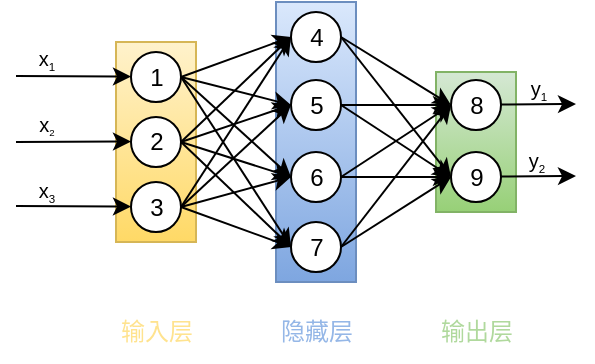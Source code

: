 <mxfile version="26.0.5">
  <diagram name="第 1 页" id="HcRTTimAbUEUHV0r35dK">
    <mxGraphModel dx="444" dy="293" grid="1" gridSize="10" guides="1" tooltips="1" connect="1" arrows="1" fold="1" page="1" pageScale="1" pageWidth="827" pageHeight="1169" math="0" shadow="0">
      <root>
        <mxCell id="0" />
        <mxCell id="1" parent="0" />
        <mxCell id="nZi-JbzOEyZhrvatA6-u-1" value="" style="rounded=0;whiteSpace=wrap;html=1;fillColor=#fff2cc;strokeColor=#d6b656;gradientColor=#ffd966;" vertex="1" parent="1">
          <mxGeometry x="120" y="40" width="40" height="100" as="geometry" />
        </mxCell>
        <mxCell id="nZi-JbzOEyZhrvatA6-u-2" value="" style="rounded=0;whiteSpace=wrap;html=1;fillColor=#dae8fc;strokeColor=#6c8ebf;gradientColor=#7ea6e0;fontColor=light-dark(#93b5e6, #ededed);" vertex="1" parent="1">
          <mxGeometry x="200" y="20" width="40" height="140" as="geometry" />
        </mxCell>
        <mxCell id="nZi-JbzOEyZhrvatA6-u-3" value="" style="rounded=0;whiteSpace=wrap;html=1;fillColor=#d5e8d4;gradientColor=#97d077;strokeColor=#82b366;" vertex="1" parent="1">
          <mxGeometry x="280" y="55" width="40" height="70" as="geometry" />
        </mxCell>
        <mxCell id="nZi-JbzOEyZhrvatA6-u-18" style="rounded=0;orthogonalLoop=1;jettySize=auto;html=1;exitX=1;exitY=0.5;exitDx=0;exitDy=0;entryX=0;entryY=0.5;entryDx=0;entryDy=0;" edge="1" parent="1" source="nZi-JbzOEyZhrvatA6-u-4" target="nZi-JbzOEyZhrvatA6-u-7">
          <mxGeometry relative="1" as="geometry" />
        </mxCell>
        <mxCell id="nZi-JbzOEyZhrvatA6-u-4" value="1" style="ellipse;whiteSpace=wrap;html=1;aspect=fixed;" vertex="1" parent="1">
          <mxGeometry x="127.5" y="45" width="25" height="25" as="geometry" />
        </mxCell>
        <mxCell id="nZi-JbzOEyZhrvatA6-u-5" value="2" style="ellipse;whiteSpace=wrap;html=1;aspect=fixed;" vertex="1" parent="1">
          <mxGeometry x="127.5" y="77.5" width="25" height="25" as="geometry" />
        </mxCell>
        <mxCell id="nZi-JbzOEyZhrvatA6-u-6" value="3" style="ellipse;whiteSpace=wrap;html=1;aspect=fixed;" vertex="1" parent="1">
          <mxGeometry x="127.5" y="110" width="25" height="25" as="geometry" />
        </mxCell>
        <mxCell id="nZi-JbzOEyZhrvatA6-u-7" value="4" style="ellipse;whiteSpace=wrap;html=1;aspect=fixed;" vertex="1" parent="1">
          <mxGeometry x="207.5" y="25" width="25" height="25" as="geometry" />
        </mxCell>
        <mxCell id="nZi-JbzOEyZhrvatA6-u-8" value="7" style="ellipse;whiteSpace=wrap;html=1;aspect=fixed;" vertex="1" parent="1">
          <mxGeometry x="207.5" y="130" width="25" height="25" as="geometry" />
        </mxCell>
        <mxCell id="nZi-JbzOEyZhrvatA6-u-9" value="5" style="ellipse;whiteSpace=wrap;html=1;aspect=fixed;" vertex="1" parent="1">
          <mxGeometry x="207.5" y="59" width="25" height="25" as="geometry" />
        </mxCell>
        <mxCell id="nZi-JbzOEyZhrvatA6-u-10" value="6" style="ellipse;whiteSpace=wrap;html=1;aspect=fixed;" vertex="1" parent="1">
          <mxGeometry x="207.5" y="95" width="25" height="25" as="geometry" />
        </mxCell>
        <mxCell id="nZi-JbzOEyZhrvatA6-u-13" value="9" style="ellipse;whiteSpace=wrap;html=1;aspect=fixed;" vertex="1" parent="1">
          <mxGeometry x="287.5" y="95" width="25" height="25" as="geometry" />
        </mxCell>
        <mxCell id="nZi-JbzOEyZhrvatA6-u-14" value="8" style="ellipse;whiteSpace=wrap;html=1;aspect=fixed;" vertex="1" parent="1">
          <mxGeometry x="287.5" y="59" width="25" height="25" as="geometry" />
        </mxCell>
        <mxCell id="nZi-JbzOEyZhrvatA6-u-15" value="" style="endArrow=classic;html=1;rounded=0;" edge="1" parent="1">
          <mxGeometry width="50" height="50" relative="1" as="geometry">
            <mxPoint x="70" y="57" as="sourcePoint" />
            <mxPoint x="127.5" y="57.25" as="targetPoint" />
          </mxGeometry>
        </mxCell>
        <mxCell id="nZi-JbzOEyZhrvatA6-u-16" value="" style="endArrow=classic;html=1;rounded=0;" edge="1" parent="1">
          <mxGeometry width="50" height="50" relative="1" as="geometry">
            <mxPoint x="70" y="122" as="sourcePoint" />
            <mxPoint x="127.5" y="122.25" as="targetPoint" />
          </mxGeometry>
        </mxCell>
        <mxCell id="nZi-JbzOEyZhrvatA6-u-17" value="" style="endArrow=classic;html=1;rounded=0;" edge="1" parent="1">
          <mxGeometry width="50" height="50" relative="1" as="geometry">
            <mxPoint x="70" y="90" as="sourcePoint" />
            <mxPoint x="127.5" y="89.75" as="targetPoint" />
          </mxGeometry>
        </mxCell>
        <mxCell id="nZi-JbzOEyZhrvatA6-u-20" style="rounded=0;orthogonalLoop=1;jettySize=auto;html=1;exitX=1;exitY=0.5;exitDx=0;exitDy=0;entryX=0;entryY=0.5;entryDx=0;entryDy=0;" edge="1" parent="1" source="nZi-JbzOEyZhrvatA6-u-4" target="nZi-JbzOEyZhrvatA6-u-8">
          <mxGeometry relative="1" as="geometry">
            <mxPoint x="163" y="68" as="sourcePoint" />
            <mxPoint x="218" y="48" as="targetPoint" />
          </mxGeometry>
        </mxCell>
        <mxCell id="nZi-JbzOEyZhrvatA6-u-21" style="rounded=0;orthogonalLoop=1;jettySize=auto;html=1;exitX=1;exitY=0.5;exitDx=0;exitDy=0;entryX=0;entryY=0.5;entryDx=0;entryDy=0;" edge="1" parent="1" source="nZi-JbzOEyZhrvatA6-u-4" target="nZi-JbzOEyZhrvatA6-u-10">
          <mxGeometry relative="1" as="geometry">
            <mxPoint x="173" y="78" as="sourcePoint" />
            <mxPoint x="228" y="58" as="targetPoint" />
          </mxGeometry>
        </mxCell>
        <mxCell id="nZi-JbzOEyZhrvatA6-u-22" style="rounded=0;orthogonalLoop=1;jettySize=auto;html=1;exitX=1;exitY=0.5;exitDx=0;exitDy=0;entryX=0;entryY=0.5;entryDx=0;entryDy=0;" edge="1" parent="1" source="nZi-JbzOEyZhrvatA6-u-4" target="nZi-JbzOEyZhrvatA6-u-9">
          <mxGeometry relative="1" as="geometry">
            <mxPoint x="183" y="88" as="sourcePoint" />
            <mxPoint x="238" y="68" as="targetPoint" />
          </mxGeometry>
        </mxCell>
        <mxCell id="nZi-JbzOEyZhrvatA6-u-23" style="rounded=0;orthogonalLoop=1;jettySize=auto;html=1;exitX=1;exitY=0.5;exitDx=0;exitDy=0;entryX=0;entryY=0.5;entryDx=0;entryDy=0;" edge="1" parent="1" source="nZi-JbzOEyZhrvatA6-u-5" target="nZi-JbzOEyZhrvatA6-u-8">
          <mxGeometry relative="1" as="geometry">
            <mxPoint x="40" y="25" as="sourcePoint" />
            <mxPoint x="95" y="5" as="targetPoint" />
          </mxGeometry>
        </mxCell>
        <mxCell id="nZi-JbzOEyZhrvatA6-u-24" style="rounded=0;orthogonalLoop=1;jettySize=auto;html=1;exitX=1;exitY=0.5;exitDx=0;exitDy=0;entryX=0;entryY=0.5;entryDx=0;entryDy=0;" edge="1" parent="1" source="nZi-JbzOEyZhrvatA6-u-5" target="nZi-JbzOEyZhrvatA6-u-10">
          <mxGeometry relative="1" as="geometry">
            <mxPoint x="50" y="35" as="sourcePoint" />
            <mxPoint x="105" y="15" as="targetPoint" />
          </mxGeometry>
        </mxCell>
        <mxCell id="nZi-JbzOEyZhrvatA6-u-25" style="rounded=0;orthogonalLoop=1;jettySize=auto;html=1;exitX=1;exitY=0.5;exitDx=0;exitDy=0;entryX=0;entryY=0.5;entryDx=0;entryDy=0;" edge="1" parent="1" source="nZi-JbzOEyZhrvatA6-u-5" target="nZi-JbzOEyZhrvatA6-u-9">
          <mxGeometry relative="1" as="geometry">
            <mxPoint x="60" y="45" as="sourcePoint" />
            <mxPoint x="115" y="25" as="targetPoint" />
          </mxGeometry>
        </mxCell>
        <mxCell id="nZi-JbzOEyZhrvatA6-u-26" style="rounded=0;orthogonalLoop=1;jettySize=auto;html=1;exitX=1;exitY=0.5;exitDx=0;exitDy=0;entryX=0;entryY=0.5;entryDx=0;entryDy=0;" edge="1" parent="1" source="nZi-JbzOEyZhrvatA6-u-5" target="nZi-JbzOEyZhrvatA6-u-7">
          <mxGeometry relative="1" as="geometry">
            <mxPoint x="70" y="55" as="sourcePoint" />
            <mxPoint x="125" y="35" as="targetPoint" />
          </mxGeometry>
        </mxCell>
        <mxCell id="nZi-JbzOEyZhrvatA6-u-27" style="rounded=0;orthogonalLoop=1;jettySize=auto;html=1;exitX=1;exitY=0.5;exitDx=0;exitDy=0;entryX=0;entryY=0.5;entryDx=0;entryDy=0;" edge="1" parent="1" source="nZi-JbzOEyZhrvatA6-u-7" target="nZi-JbzOEyZhrvatA6-u-14">
          <mxGeometry relative="1" as="geometry">
            <mxPoint x="60" y="10" as="sourcePoint" />
            <mxPoint x="115" y="-10" as="targetPoint" />
          </mxGeometry>
        </mxCell>
        <mxCell id="nZi-JbzOEyZhrvatA6-u-29" style="rounded=0;orthogonalLoop=1;jettySize=auto;html=1;exitX=1;exitY=0.5;exitDx=0;exitDy=0;entryX=0;entryY=0.5;entryDx=0;entryDy=0;" edge="1" parent="1" source="nZi-JbzOEyZhrvatA6-u-9" target="nZi-JbzOEyZhrvatA6-u-14">
          <mxGeometry relative="1" as="geometry">
            <mxPoint x="10" y="30" as="sourcePoint" />
            <mxPoint x="65" y="10" as="targetPoint" />
          </mxGeometry>
        </mxCell>
        <mxCell id="nZi-JbzOEyZhrvatA6-u-30" style="rounded=0;orthogonalLoop=1;jettySize=auto;html=1;exitX=1;exitY=0.5;exitDx=0;exitDy=0;entryX=0;entryY=0.5;entryDx=0;entryDy=0;" edge="1" parent="1" source="nZi-JbzOEyZhrvatA6-u-10" target="nZi-JbzOEyZhrvatA6-u-14">
          <mxGeometry relative="1" as="geometry">
            <mxPoint x="20" y="40" as="sourcePoint" />
            <mxPoint x="75" y="20" as="targetPoint" />
          </mxGeometry>
        </mxCell>
        <mxCell id="nZi-JbzOEyZhrvatA6-u-31" style="rounded=0;orthogonalLoop=1;jettySize=auto;html=1;exitX=1;exitY=0.5;exitDx=0;exitDy=0;entryX=0;entryY=0.5;entryDx=0;entryDy=0;" edge="1" parent="1" source="nZi-JbzOEyZhrvatA6-u-8" target="nZi-JbzOEyZhrvatA6-u-14">
          <mxGeometry relative="1" as="geometry">
            <mxPoint x="30" y="50" as="sourcePoint" />
            <mxPoint x="85" y="30" as="targetPoint" />
          </mxGeometry>
        </mxCell>
        <mxCell id="nZi-JbzOEyZhrvatA6-u-32" style="rounded=0;orthogonalLoop=1;jettySize=auto;html=1;exitX=1;exitY=0.5;exitDx=0;exitDy=0;entryX=0;entryY=0.5;entryDx=0;entryDy=0;" edge="1" parent="1" source="nZi-JbzOEyZhrvatA6-u-6" target="nZi-JbzOEyZhrvatA6-u-8">
          <mxGeometry relative="1" as="geometry">
            <mxPoint x="70" y="20" as="sourcePoint" />
            <mxPoint x="125" as="targetPoint" />
          </mxGeometry>
        </mxCell>
        <mxCell id="nZi-JbzOEyZhrvatA6-u-33" style="rounded=0;orthogonalLoop=1;jettySize=auto;html=1;exitX=1;exitY=0.5;exitDx=0;exitDy=0;entryX=0;entryY=0.5;entryDx=0;entryDy=0;" edge="1" parent="1" source="nZi-JbzOEyZhrvatA6-u-6" target="nZi-JbzOEyZhrvatA6-u-10">
          <mxGeometry relative="1" as="geometry">
            <mxPoint x="80" y="30" as="sourcePoint" />
            <mxPoint x="135" y="10" as="targetPoint" />
          </mxGeometry>
        </mxCell>
        <mxCell id="nZi-JbzOEyZhrvatA6-u-34" style="rounded=0;orthogonalLoop=1;jettySize=auto;html=1;exitX=1;exitY=0.5;exitDx=0;exitDy=0;entryX=0;entryY=0.5;entryDx=0;entryDy=0;" edge="1" parent="1" source="nZi-JbzOEyZhrvatA6-u-6" target="nZi-JbzOEyZhrvatA6-u-9">
          <mxGeometry relative="1" as="geometry">
            <mxPoint x="90" y="40" as="sourcePoint" />
            <mxPoint x="145" y="20" as="targetPoint" />
          </mxGeometry>
        </mxCell>
        <mxCell id="nZi-JbzOEyZhrvatA6-u-35" style="rounded=0;orthogonalLoop=1;jettySize=auto;html=1;exitX=1;exitY=0.5;exitDx=0;exitDy=0;entryX=0;entryY=0.5;entryDx=0;entryDy=0;" edge="1" parent="1" source="nZi-JbzOEyZhrvatA6-u-6" target="nZi-JbzOEyZhrvatA6-u-7">
          <mxGeometry relative="1" as="geometry">
            <mxPoint x="100" y="50" as="sourcePoint" />
            <mxPoint x="155" y="30" as="targetPoint" />
          </mxGeometry>
        </mxCell>
        <mxCell id="nZi-JbzOEyZhrvatA6-u-36" style="rounded=0;orthogonalLoop=1;jettySize=auto;html=1;exitX=1;exitY=0.5;exitDx=0;exitDy=0;entryX=0;entryY=0.5;entryDx=0;entryDy=0;" edge="1" parent="1" source="nZi-JbzOEyZhrvatA6-u-8" target="nZi-JbzOEyZhrvatA6-u-13">
          <mxGeometry relative="1" as="geometry">
            <mxPoint x="243" y="153" as="sourcePoint" />
            <mxPoint x="298" y="82" as="targetPoint" />
          </mxGeometry>
        </mxCell>
        <mxCell id="nZi-JbzOEyZhrvatA6-u-37" style="rounded=0;orthogonalLoop=1;jettySize=auto;html=1;exitX=1;exitY=0.5;exitDx=0;exitDy=0;entryX=0;entryY=0.5;entryDx=0;entryDy=0;" edge="1" parent="1" source="nZi-JbzOEyZhrvatA6-u-10" target="nZi-JbzOEyZhrvatA6-u-13">
          <mxGeometry relative="1" as="geometry">
            <mxPoint x="253" y="163" as="sourcePoint" />
            <mxPoint x="308" y="92" as="targetPoint" />
          </mxGeometry>
        </mxCell>
        <mxCell id="nZi-JbzOEyZhrvatA6-u-38" style="rounded=0;orthogonalLoop=1;jettySize=auto;html=1;exitX=1;exitY=0.5;exitDx=0;exitDy=0;entryX=0;entryY=0.5;entryDx=0;entryDy=0;" edge="1" parent="1" source="nZi-JbzOEyZhrvatA6-u-9" target="nZi-JbzOEyZhrvatA6-u-13">
          <mxGeometry relative="1" as="geometry">
            <mxPoint x="263" y="173" as="sourcePoint" />
            <mxPoint x="318" y="102" as="targetPoint" />
          </mxGeometry>
        </mxCell>
        <mxCell id="nZi-JbzOEyZhrvatA6-u-39" style="rounded=0;orthogonalLoop=1;jettySize=auto;html=1;entryX=0;entryY=0.5;entryDx=0;entryDy=0;exitX=1;exitY=0.5;exitDx=0;exitDy=0;" edge="1" parent="1" source="nZi-JbzOEyZhrvatA6-u-7" target="nZi-JbzOEyZhrvatA6-u-13">
          <mxGeometry relative="1" as="geometry">
            <mxPoint x="273" y="183" as="sourcePoint" />
            <mxPoint x="328" y="112" as="targetPoint" />
          </mxGeometry>
        </mxCell>
        <mxCell id="nZi-JbzOEyZhrvatA6-u-40" value="" style="endArrow=classic;html=1;rounded=0;" edge="1" parent="1">
          <mxGeometry width="50" height="50" relative="1" as="geometry">
            <mxPoint x="312.5" y="71.22" as="sourcePoint" />
            <mxPoint x="350" y="71" as="targetPoint" />
          </mxGeometry>
        </mxCell>
        <mxCell id="nZi-JbzOEyZhrvatA6-u-41" value="" style="endArrow=classic;html=1;rounded=0;" edge="1" parent="1">
          <mxGeometry width="50" height="50" relative="1" as="geometry">
            <mxPoint x="312.5" y="107.22" as="sourcePoint" />
            <mxPoint x="350" y="107" as="targetPoint" />
          </mxGeometry>
        </mxCell>
        <mxCell id="nZi-JbzOEyZhrvatA6-u-42" value="输入层" style="text;html=1;align=center;verticalAlign=middle;resizable=0;points=[];autosize=1;labelBackgroundColor=default;fontColor=light-dark(#ffe38f, #ededed);" vertex="1" parent="1">
          <mxGeometry x="110" y="170" width="60" height="30" as="geometry" />
        </mxCell>
        <mxCell id="nZi-JbzOEyZhrvatA6-u-43" value="隐藏层" style="text;html=1;align=center;verticalAlign=middle;resizable=0;points=[];autosize=1;strokeColor=none;fillColor=none;fontColor=light-dark(#95b7e7, #ededed);" vertex="1" parent="1">
          <mxGeometry x="190" y="170" width="60" height="30" as="geometry" />
        </mxCell>
        <mxCell id="nZi-JbzOEyZhrvatA6-u-44" value="输出层" style="text;html=1;align=center;verticalAlign=middle;resizable=0;points=[];autosize=1;strokeColor=none;fillColor=none;fontColor=light-dark(#b0d99d, #ededed);" vertex="1" parent="1">
          <mxGeometry x="270" y="170" width="60" height="30" as="geometry" />
        </mxCell>
        <mxCell id="nZi-JbzOEyZhrvatA6-u-45" value="&lt;span style=&quot;font-size: 10px;&quot;&gt;x&lt;/span&gt;&lt;span style=&quot;font-size: 6.944px;&quot;&gt;&lt;sub&gt;1&lt;/sub&gt;&lt;/span&gt;" style="text;html=1;align=center;verticalAlign=middle;resizable=0;points=[];autosize=1;strokeColor=none;fillColor=none;" vertex="1" parent="1">
          <mxGeometry x="70" y="33" width="30" height="30" as="geometry" />
        </mxCell>
        <mxCell id="nZi-JbzOEyZhrvatA6-u-46" value="&lt;span style=&quot;font-size: 10px;&quot;&gt;x&lt;/span&gt;&lt;span style=&quot;font-size: 5.787px;&quot;&gt;&lt;sub&gt;2&lt;/sub&gt;&lt;/span&gt;" style="text;html=1;align=center;verticalAlign=middle;resizable=0;points=[];autosize=1;strokeColor=none;fillColor=none;" vertex="1" parent="1">
          <mxGeometry x="70" y="66" width="30" height="30" as="geometry" />
        </mxCell>
        <mxCell id="nZi-JbzOEyZhrvatA6-u-47" value="&lt;span style=&quot;font-size: 10px;&quot;&gt;x&lt;/span&gt;&lt;span style=&quot;font-size: 6.944px;&quot;&gt;&lt;sub&gt;3&lt;/sub&gt;&lt;/span&gt;" style="text;html=1;align=center;verticalAlign=middle;resizable=0;points=[];autosize=1;strokeColor=none;fillColor=none;" vertex="1" parent="1">
          <mxGeometry x="70" y="99" width="30" height="30" as="geometry" />
        </mxCell>
        <mxCell id="nZi-JbzOEyZhrvatA6-u-50" value="&lt;span style=&quot;font-size: 10px;&quot;&gt;y&lt;/span&gt;&lt;span style=&quot;font-size: 6.944px;&quot;&gt;&lt;sub&gt;2&lt;/sub&gt;&lt;/span&gt;" style="text;html=1;align=center;verticalAlign=middle;resizable=0;points=[];autosize=1;strokeColor=none;fillColor=none;" vertex="1" parent="1">
          <mxGeometry x="314.5" y="84" width="30" height="30" as="geometry" />
        </mxCell>
        <mxCell id="nZi-JbzOEyZhrvatA6-u-51" value="&lt;span style=&quot;font-size: 10px;&quot;&gt;y&lt;/span&gt;&lt;span style=&quot;font-size: 6.944px;&quot;&gt;&lt;sub&gt;1&lt;/sub&gt;&lt;/span&gt;" style="text;html=1;align=center;verticalAlign=middle;resizable=0;points=[];autosize=1;strokeColor=none;fillColor=none;" vertex="1" parent="1">
          <mxGeometry x="315.5" y="48" width="30" height="30" as="geometry" />
        </mxCell>
      </root>
    </mxGraphModel>
  </diagram>
</mxfile>
